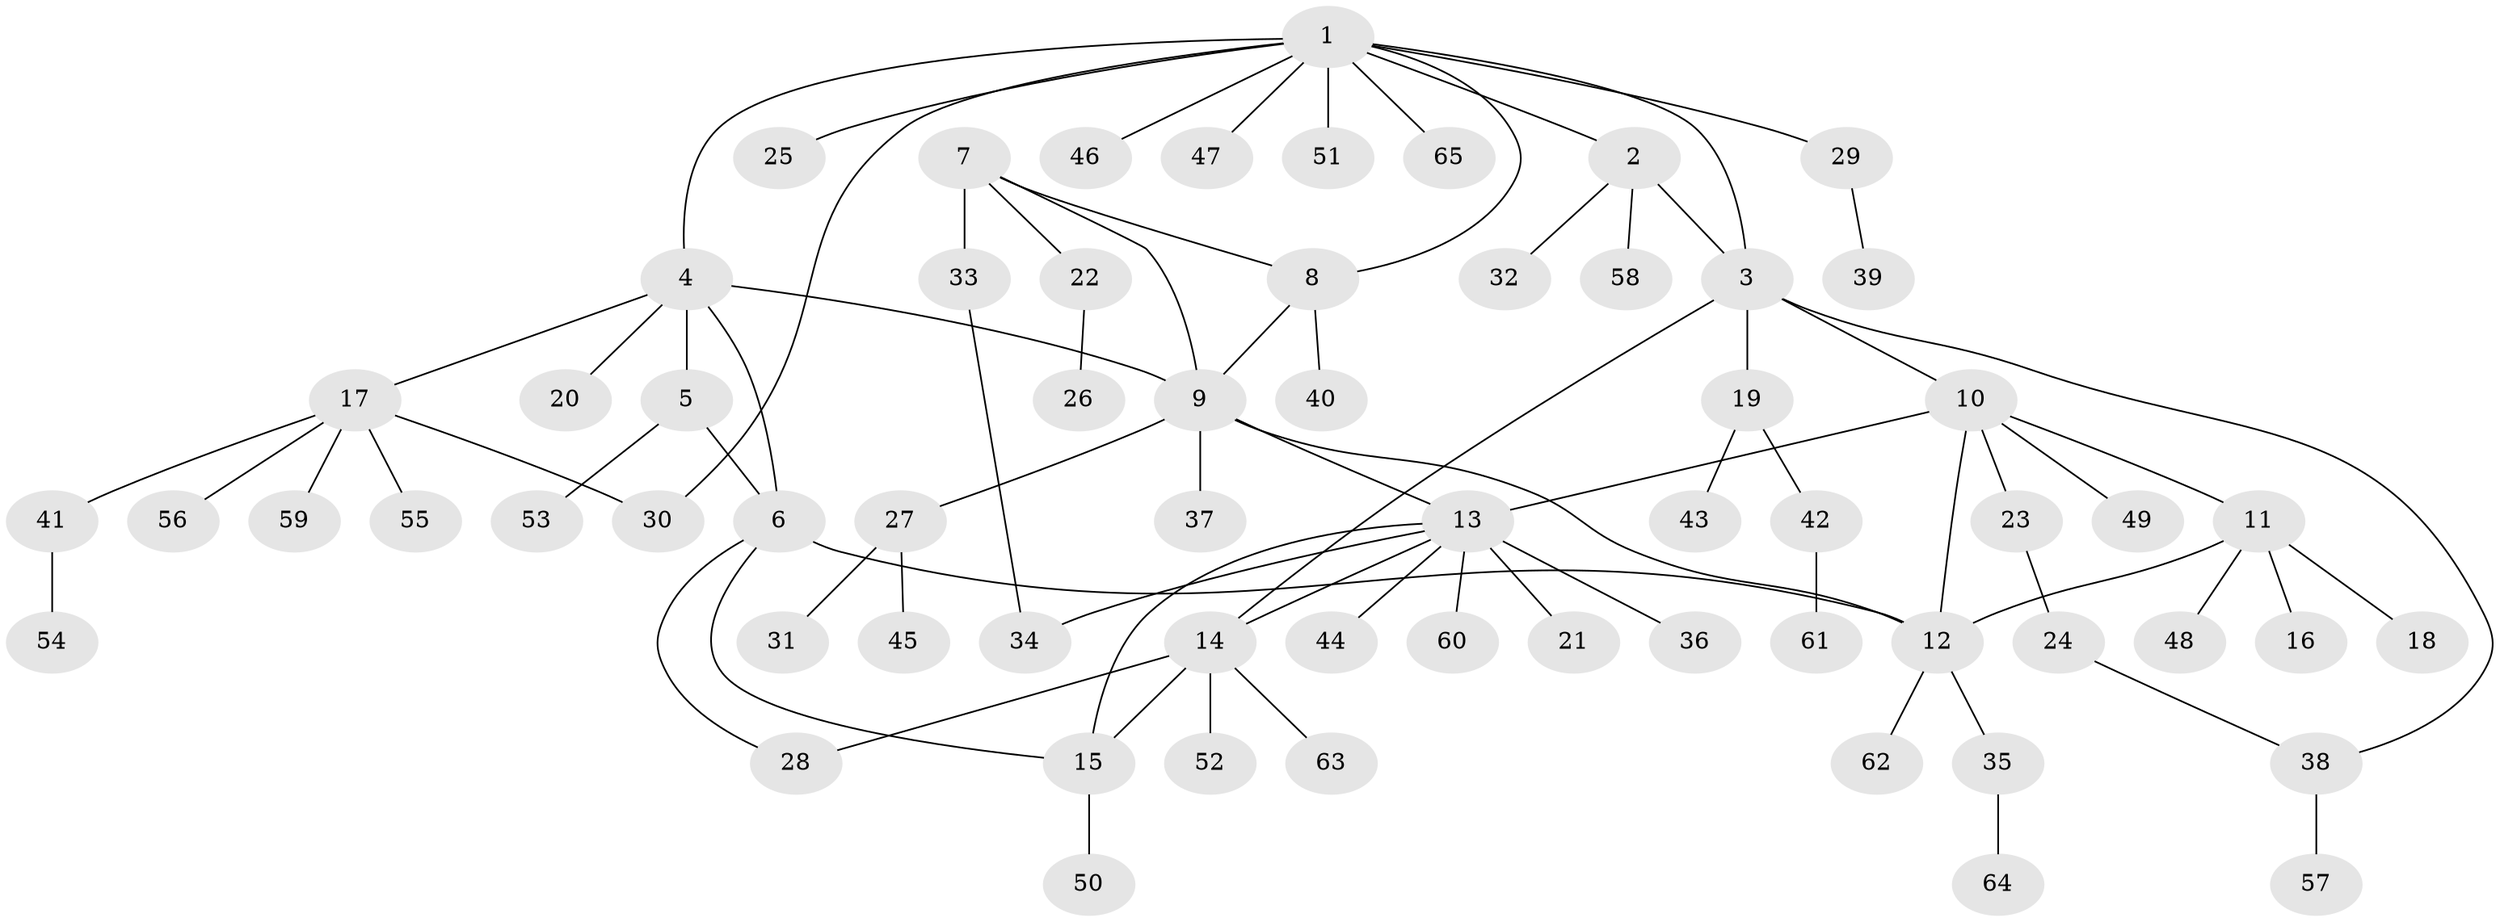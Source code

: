 // coarse degree distribution, {5: 0.18518518518518517, 2: 0.18518518518518517, 7: 0.037037037037037035, 3: 0.14814814814814814, 4: 0.07407407407407407, 6: 0.07407407407407407, 1: 0.2962962962962963}
// Generated by graph-tools (version 1.1) at 2025/52/03/04/25 22:52:33]
// undirected, 65 vertices, 79 edges
graph export_dot {
  node [color=gray90,style=filled];
  1;
  2;
  3;
  4;
  5;
  6;
  7;
  8;
  9;
  10;
  11;
  12;
  13;
  14;
  15;
  16;
  17;
  18;
  19;
  20;
  21;
  22;
  23;
  24;
  25;
  26;
  27;
  28;
  29;
  30;
  31;
  32;
  33;
  34;
  35;
  36;
  37;
  38;
  39;
  40;
  41;
  42;
  43;
  44;
  45;
  46;
  47;
  48;
  49;
  50;
  51;
  52;
  53;
  54;
  55;
  56;
  57;
  58;
  59;
  60;
  61;
  62;
  63;
  64;
  65;
  1 -- 2;
  1 -- 3;
  1 -- 4;
  1 -- 8;
  1 -- 25;
  1 -- 29;
  1 -- 30;
  1 -- 46;
  1 -- 47;
  1 -- 51;
  1 -- 65;
  2 -- 3;
  2 -- 32;
  2 -- 58;
  3 -- 10;
  3 -- 14;
  3 -- 19;
  3 -- 38;
  4 -- 5;
  4 -- 6;
  4 -- 9;
  4 -- 17;
  4 -- 20;
  5 -- 6;
  5 -- 53;
  6 -- 12;
  6 -- 15;
  6 -- 28;
  7 -- 8;
  7 -- 9;
  7 -- 22;
  7 -- 33;
  8 -- 9;
  8 -- 40;
  9 -- 12;
  9 -- 13;
  9 -- 27;
  9 -- 37;
  10 -- 11;
  10 -- 12;
  10 -- 13;
  10 -- 23;
  10 -- 49;
  11 -- 12;
  11 -- 16;
  11 -- 18;
  11 -- 48;
  12 -- 35;
  12 -- 62;
  13 -- 14;
  13 -- 15;
  13 -- 21;
  13 -- 34;
  13 -- 36;
  13 -- 44;
  13 -- 60;
  14 -- 15;
  14 -- 28;
  14 -- 52;
  14 -- 63;
  15 -- 50;
  17 -- 30;
  17 -- 41;
  17 -- 55;
  17 -- 56;
  17 -- 59;
  19 -- 42;
  19 -- 43;
  22 -- 26;
  23 -- 24;
  24 -- 38;
  27 -- 31;
  27 -- 45;
  29 -- 39;
  33 -- 34;
  35 -- 64;
  38 -- 57;
  41 -- 54;
  42 -- 61;
}
